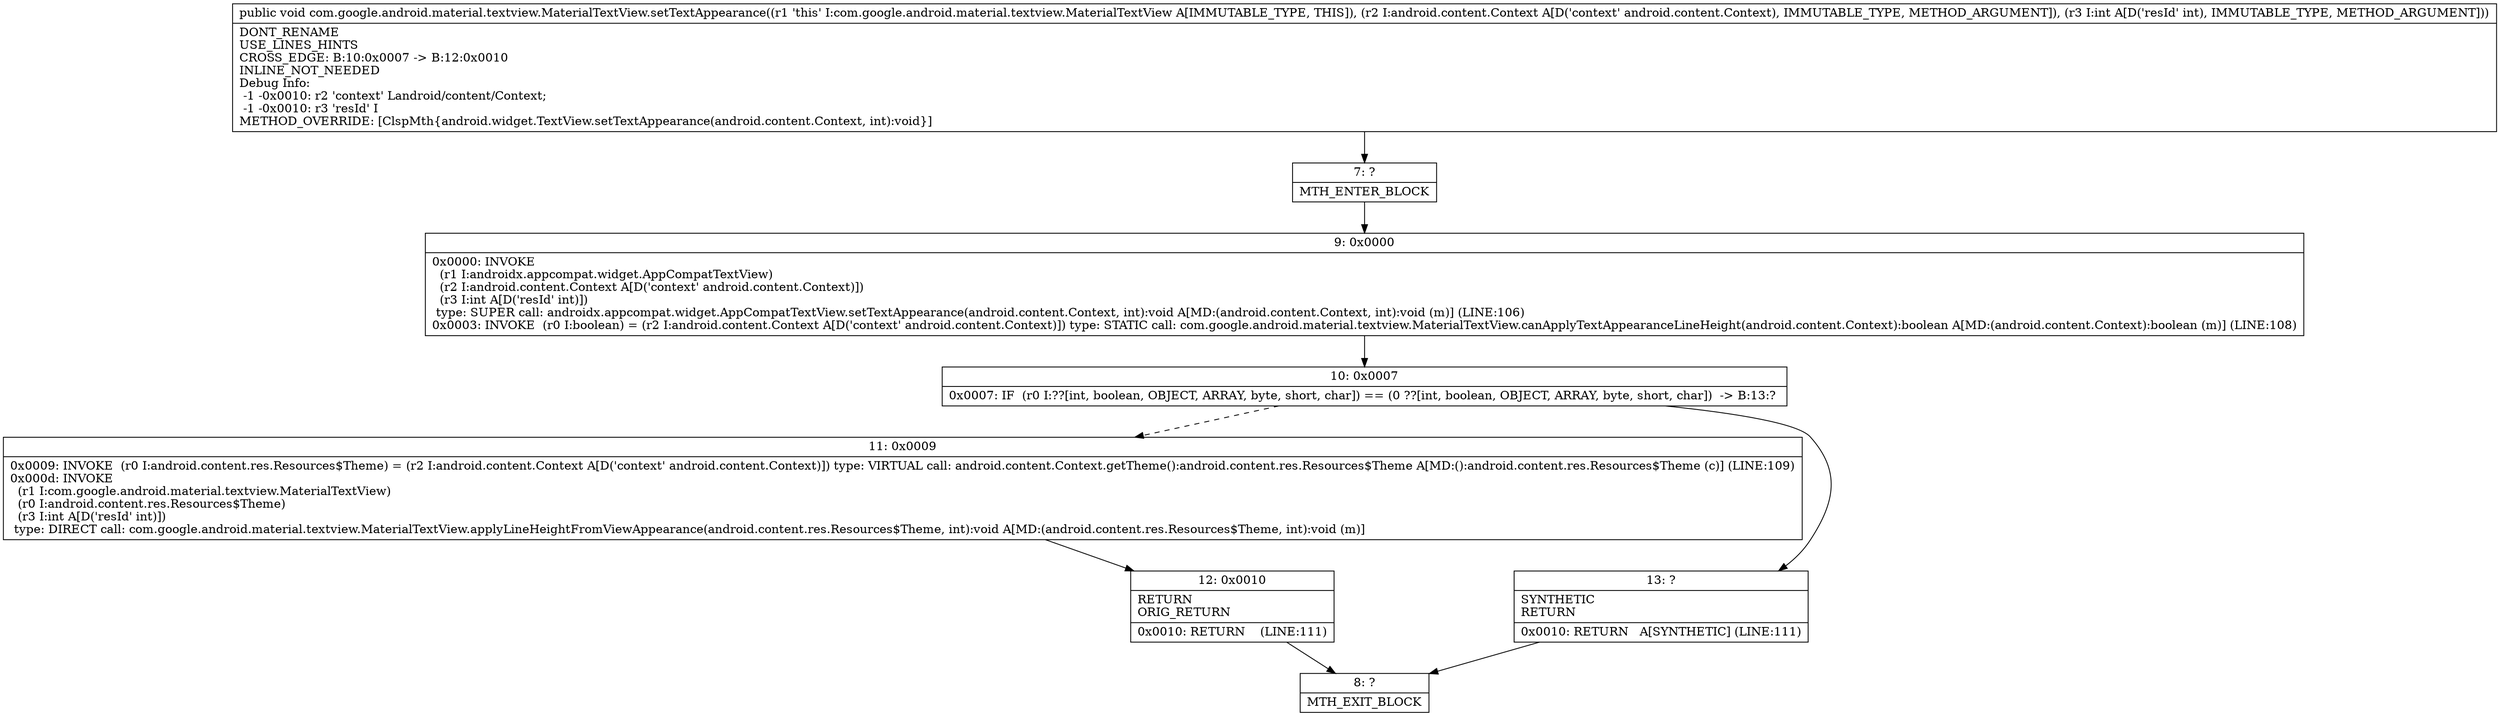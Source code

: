 digraph "CFG forcom.google.android.material.textview.MaterialTextView.setTextAppearance(Landroid\/content\/Context;I)V" {
Node_7 [shape=record,label="{7\:\ ?|MTH_ENTER_BLOCK\l}"];
Node_9 [shape=record,label="{9\:\ 0x0000|0x0000: INVOKE  \l  (r1 I:androidx.appcompat.widget.AppCompatTextView)\l  (r2 I:android.content.Context A[D('context' android.content.Context)])\l  (r3 I:int A[D('resId' int)])\l type: SUPER call: androidx.appcompat.widget.AppCompatTextView.setTextAppearance(android.content.Context, int):void A[MD:(android.content.Context, int):void (m)] (LINE:106)\l0x0003: INVOKE  (r0 I:boolean) = (r2 I:android.content.Context A[D('context' android.content.Context)]) type: STATIC call: com.google.android.material.textview.MaterialTextView.canApplyTextAppearanceLineHeight(android.content.Context):boolean A[MD:(android.content.Context):boolean (m)] (LINE:108)\l}"];
Node_10 [shape=record,label="{10\:\ 0x0007|0x0007: IF  (r0 I:??[int, boolean, OBJECT, ARRAY, byte, short, char]) == (0 ??[int, boolean, OBJECT, ARRAY, byte, short, char])  \-\> B:13:? \l}"];
Node_11 [shape=record,label="{11\:\ 0x0009|0x0009: INVOKE  (r0 I:android.content.res.Resources$Theme) = (r2 I:android.content.Context A[D('context' android.content.Context)]) type: VIRTUAL call: android.content.Context.getTheme():android.content.res.Resources$Theme A[MD:():android.content.res.Resources$Theme (c)] (LINE:109)\l0x000d: INVOKE  \l  (r1 I:com.google.android.material.textview.MaterialTextView)\l  (r0 I:android.content.res.Resources$Theme)\l  (r3 I:int A[D('resId' int)])\l type: DIRECT call: com.google.android.material.textview.MaterialTextView.applyLineHeightFromViewAppearance(android.content.res.Resources$Theme, int):void A[MD:(android.content.res.Resources$Theme, int):void (m)]\l}"];
Node_12 [shape=record,label="{12\:\ 0x0010|RETURN\lORIG_RETURN\l|0x0010: RETURN    (LINE:111)\l}"];
Node_8 [shape=record,label="{8\:\ ?|MTH_EXIT_BLOCK\l}"];
Node_13 [shape=record,label="{13\:\ ?|SYNTHETIC\lRETURN\l|0x0010: RETURN   A[SYNTHETIC] (LINE:111)\l}"];
MethodNode[shape=record,label="{public void com.google.android.material.textview.MaterialTextView.setTextAppearance((r1 'this' I:com.google.android.material.textview.MaterialTextView A[IMMUTABLE_TYPE, THIS]), (r2 I:android.content.Context A[D('context' android.content.Context), IMMUTABLE_TYPE, METHOD_ARGUMENT]), (r3 I:int A[D('resId' int), IMMUTABLE_TYPE, METHOD_ARGUMENT]))  | DONT_RENAME\lUSE_LINES_HINTS\lCROSS_EDGE: B:10:0x0007 \-\> B:12:0x0010\lINLINE_NOT_NEEDED\lDebug Info:\l  \-1 \-0x0010: r2 'context' Landroid\/content\/Context;\l  \-1 \-0x0010: r3 'resId' I\lMETHOD_OVERRIDE: [ClspMth\{android.widget.TextView.setTextAppearance(android.content.Context, int):void\}]\l}"];
MethodNode -> Node_7;Node_7 -> Node_9;
Node_9 -> Node_10;
Node_10 -> Node_11[style=dashed];
Node_10 -> Node_13;
Node_11 -> Node_12;
Node_12 -> Node_8;
Node_13 -> Node_8;
}

